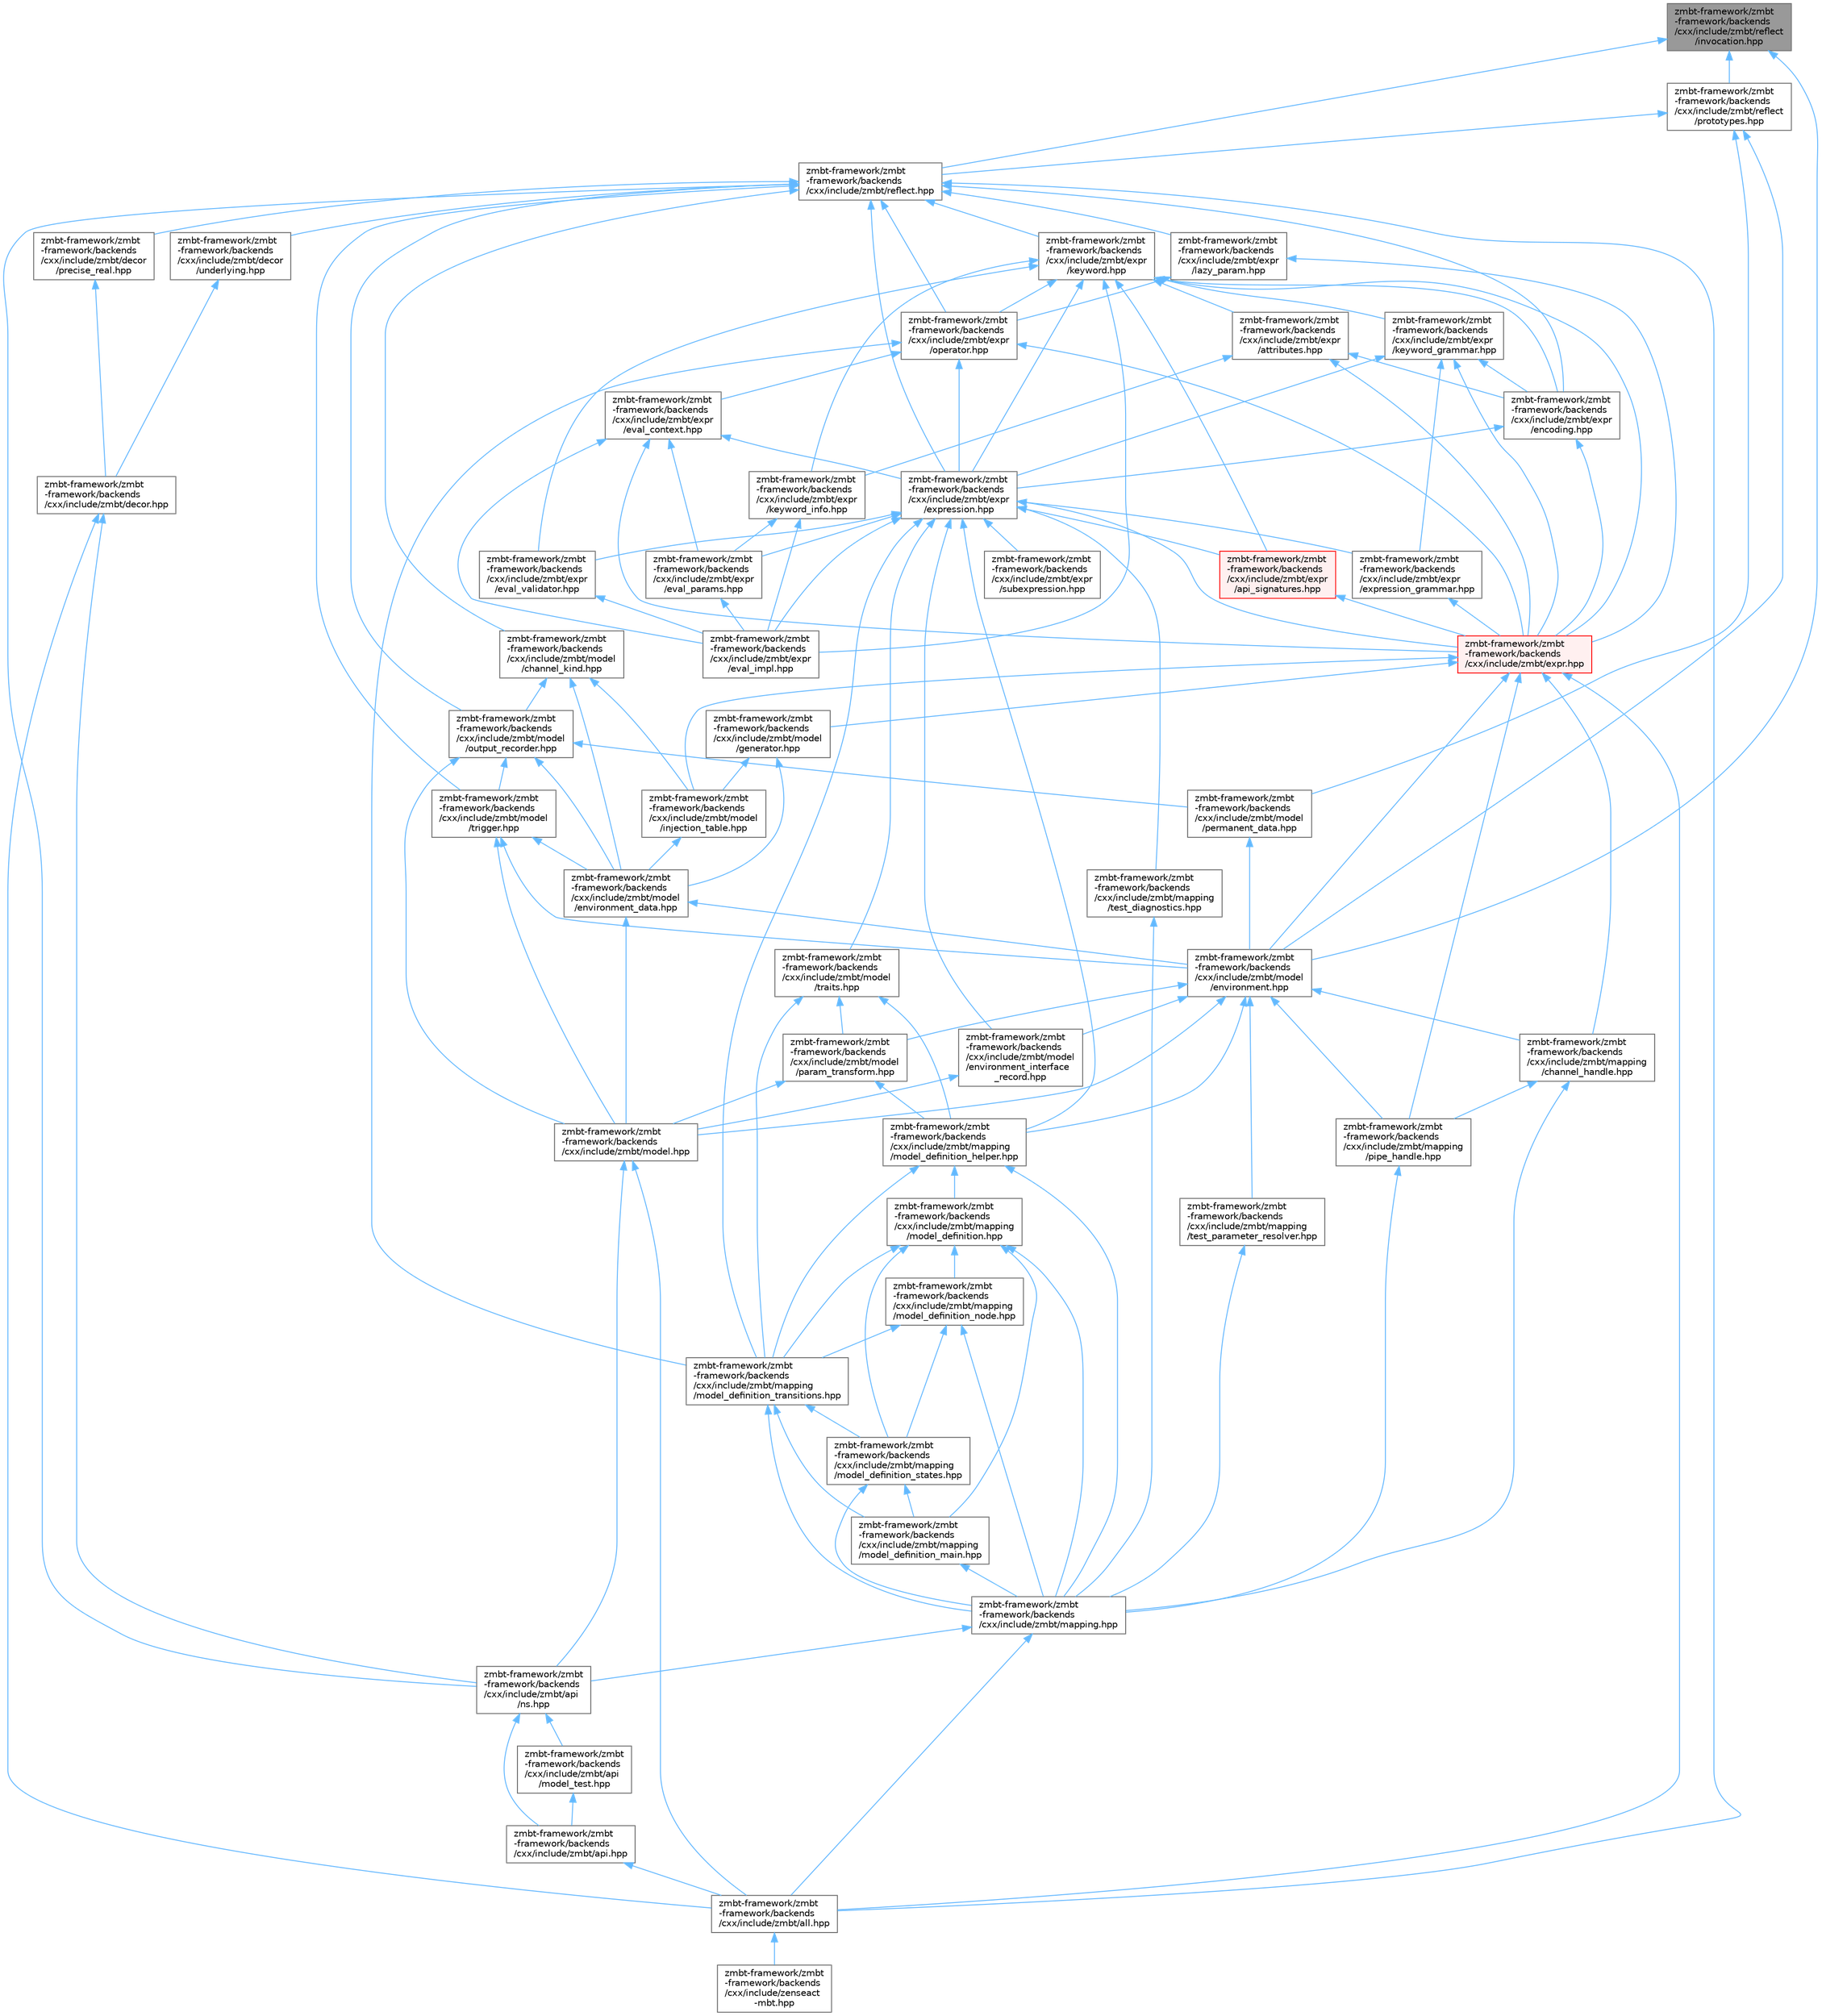 digraph "zmbt-framework/zmbt-framework/backends/cxx/include/zmbt/reflect/invocation.hpp"
{
 // LATEX_PDF_SIZE
  bgcolor="transparent";
  edge [fontname=Helvetica,fontsize=10,labelfontname=Helvetica,labelfontsize=10];
  node [fontname=Helvetica,fontsize=10,shape=box,height=0.2,width=0.4];
  Node1 [id="Node000001",label="zmbt-framework/zmbt\l-framework/backends\l/cxx/include/zmbt/reflect\l/invocation.hpp",height=0.2,width=0.4,color="gray40", fillcolor="grey60", style="filled", fontcolor="black",tooltip=" "];
  Node1 -> Node2 [id="edge1_Node000001_Node000002",dir="back",color="steelblue1",style="solid",tooltip=" "];
  Node2 [id="Node000002",label="zmbt-framework/zmbt\l-framework/backends\l/cxx/include/zmbt/model\l/environment.hpp",height=0.2,width=0.4,color="grey40", fillcolor="white", style="filled",URL="$environment_8hpp.html",tooltip=" "];
  Node2 -> Node3 [id="edge2_Node000002_Node000003",dir="back",color="steelblue1",style="solid",tooltip=" "];
  Node3 [id="Node000003",label="zmbt-framework/zmbt\l-framework/backends\l/cxx/include/zmbt/mapping\l/channel_handle.hpp",height=0.2,width=0.4,color="grey40", fillcolor="white", style="filled",URL="$channel__handle_8hpp.html",tooltip=" "];
  Node3 -> Node4 [id="edge3_Node000003_Node000004",dir="back",color="steelblue1",style="solid",tooltip=" "];
  Node4 [id="Node000004",label="zmbt-framework/zmbt\l-framework/backends\l/cxx/include/zmbt/mapping.hpp",height=0.2,width=0.4,color="grey40", fillcolor="white", style="filled",URL="$mapping_8hpp.html",tooltip=" "];
  Node4 -> Node5 [id="edge4_Node000004_Node000005",dir="back",color="steelblue1",style="solid",tooltip=" "];
  Node5 [id="Node000005",label="zmbt-framework/zmbt\l-framework/backends\l/cxx/include/zmbt/all.hpp",height=0.2,width=0.4,color="grey40", fillcolor="white", style="filled",URL="$all_8hpp.html",tooltip=" "];
  Node5 -> Node6 [id="edge5_Node000005_Node000006",dir="back",color="steelblue1",style="solid",tooltip=" "];
  Node6 [id="Node000006",label="zmbt-framework/zmbt\l-framework/backends\l/cxx/include/zenseact\l-mbt.hpp",height=0.2,width=0.4,color="grey40", fillcolor="white", style="filled",URL="$zenseact-mbt_8hpp.html",tooltip=" "];
  Node4 -> Node7 [id="edge6_Node000004_Node000007",dir="back",color="steelblue1",style="solid",tooltip=" "];
  Node7 [id="Node000007",label="zmbt-framework/zmbt\l-framework/backends\l/cxx/include/zmbt/api\l/ns.hpp",height=0.2,width=0.4,color="grey40", fillcolor="white", style="filled",URL="$ns_8hpp.html",tooltip=" "];
  Node7 -> Node8 [id="edge7_Node000007_Node000008",dir="back",color="steelblue1",style="solid",tooltip=" "];
  Node8 [id="Node000008",label="zmbt-framework/zmbt\l-framework/backends\l/cxx/include/zmbt/api.hpp",height=0.2,width=0.4,color="grey40", fillcolor="white", style="filled",URL="$api_8hpp.html",tooltip=" "];
  Node8 -> Node5 [id="edge8_Node000008_Node000005",dir="back",color="steelblue1",style="solid",tooltip=" "];
  Node7 -> Node9 [id="edge9_Node000007_Node000009",dir="back",color="steelblue1",style="solid",tooltip=" "];
  Node9 [id="Node000009",label="zmbt-framework/zmbt\l-framework/backends\l/cxx/include/zmbt/api\l/model_test.hpp",height=0.2,width=0.4,color="grey40", fillcolor="white", style="filled",URL="$model__test_8hpp.html",tooltip=" "];
  Node9 -> Node8 [id="edge10_Node000009_Node000008",dir="back",color="steelblue1",style="solid",tooltip=" "];
  Node3 -> Node10 [id="edge11_Node000003_Node000010",dir="back",color="steelblue1",style="solid",tooltip=" "];
  Node10 [id="Node000010",label="zmbt-framework/zmbt\l-framework/backends\l/cxx/include/zmbt/mapping\l/pipe_handle.hpp",height=0.2,width=0.4,color="grey40", fillcolor="white", style="filled",URL="$pipe__handle_8hpp.html",tooltip=" "];
  Node10 -> Node4 [id="edge12_Node000010_Node000004",dir="back",color="steelblue1",style="solid",tooltip=" "];
  Node2 -> Node11 [id="edge13_Node000002_Node000011",dir="back",color="steelblue1",style="solid",tooltip=" "];
  Node11 [id="Node000011",label="zmbt-framework/zmbt\l-framework/backends\l/cxx/include/zmbt/mapping\l/model_definition_helper.hpp",height=0.2,width=0.4,color="grey40", fillcolor="white", style="filled",URL="$model__definition__helper_8hpp.html",tooltip=" "];
  Node11 -> Node4 [id="edge14_Node000011_Node000004",dir="back",color="steelblue1",style="solid",tooltip=" "];
  Node11 -> Node12 [id="edge15_Node000011_Node000012",dir="back",color="steelblue1",style="solid",tooltip=" "];
  Node12 [id="Node000012",label="zmbt-framework/zmbt\l-framework/backends\l/cxx/include/zmbt/mapping\l/model_definition.hpp",height=0.2,width=0.4,color="grey40", fillcolor="white", style="filled",URL="$model__definition_8hpp.html",tooltip=" "];
  Node12 -> Node4 [id="edge16_Node000012_Node000004",dir="back",color="steelblue1",style="solid",tooltip=" "];
  Node12 -> Node13 [id="edge17_Node000012_Node000013",dir="back",color="steelblue1",style="solid",tooltip=" "];
  Node13 [id="Node000013",label="zmbt-framework/zmbt\l-framework/backends\l/cxx/include/zmbt/mapping\l/model_definition_main.hpp",height=0.2,width=0.4,color="grey40", fillcolor="white", style="filled",URL="$model__definition__main_8hpp.html",tooltip=" "];
  Node13 -> Node4 [id="edge18_Node000013_Node000004",dir="back",color="steelblue1",style="solid",tooltip=" "];
  Node12 -> Node14 [id="edge19_Node000012_Node000014",dir="back",color="steelblue1",style="solid",tooltip=" "];
  Node14 [id="Node000014",label="zmbt-framework/zmbt\l-framework/backends\l/cxx/include/zmbt/mapping\l/model_definition_node.hpp",height=0.2,width=0.4,color="grey40", fillcolor="white", style="filled",URL="$model__definition__node_8hpp.html",tooltip=" "];
  Node14 -> Node4 [id="edge20_Node000014_Node000004",dir="back",color="steelblue1",style="solid",tooltip=" "];
  Node14 -> Node15 [id="edge21_Node000014_Node000015",dir="back",color="steelblue1",style="solid",tooltip=" "];
  Node15 [id="Node000015",label="zmbt-framework/zmbt\l-framework/backends\l/cxx/include/zmbt/mapping\l/model_definition_states.hpp",height=0.2,width=0.4,color="grey40", fillcolor="white", style="filled",URL="$model__definition__states_8hpp.html",tooltip=" "];
  Node15 -> Node4 [id="edge22_Node000015_Node000004",dir="back",color="steelblue1",style="solid",tooltip=" "];
  Node15 -> Node13 [id="edge23_Node000015_Node000013",dir="back",color="steelblue1",style="solid",tooltip=" "];
  Node14 -> Node16 [id="edge24_Node000014_Node000016",dir="back",color="steelblue1",style="solid",tooltip=" "];
  Node16 [id="Node000016",label="zmbt-framework/zmbt\l-framework/backends\l/cxx/include/zmbt/mapping\l/model_definition_transitions.hpp",height=0.2,width=0.4,color="grey40", fillcolor="white", style="filled",URL="$model__definition__transitions_8hpp.html",tooltip=" "];
  Node16 -> Node4 [id="edge25_Node000016_Node000004",dir="back",color="steelblue1",style="solid",tooltip=" "];
  Node16 -> Node13 [id="edge26_Node000016_Node000013",dir="back",color="steelblue1",style="solid",tooltip=" "];
  Node16 -> Node15 [id="edge27_Node000016_Node000015",dir="back",color="steelblue1",style="solid",tooltip=" "];
  Node12 -> Node15 [id="edge28_Node000012_Node000015",dir="back",color="steelblue1",style="solid",tooltip=" "];
  Node12 -> Node16 [id="edge29_Node000012_Node000016",dir="back",color="steelblue1",style="solid",tooltip=" "];
  Node11 -> Node16 [id="edge30_Node000011_Node000016",dir="back",color="steelblue1",style="solid",tooltip=" "];
  Node2 -> Node10 [id="edge31_Node000002_Node000010",dir="back",color="steelblue1",style="solid",tooltip=" "];
  Node2 -> Node17 [id="edge32_Node000002_Node000017",dir="back",color="steelblue1",style="solid",tooltip=" "];
  Node17 [id="Node000017",label="zmbt-framework/zmbt\l-framework/backends\l/cxx/include/zmbt/mapping\l/test_parameter_resolver.hpp",height=0.2,width=0.4,color="grey40", fillcolor="white", style="filled",URL="$test__parameter__resolver_8hpp.html",tooltip=" "];
  Node17 -> Node4 [id="edge33_Node000017_Node000004",dir="back",color="steelblue1",style="solid",tooltip=" "];
  Node2 -> Node18 [id="edge34_Node000002_Node000018",dir="back",color="steelblue1",style="solid",tooltip=" "];
  Node18 [id="Node000018",label="zmbt-framework/zmbt\l-framework/backends\l/cxx/include/zmbt/model.hpp",height=0.2,width=0.4,color="grey40", fillcolor="white", style="filled",URL="$model_8hpp.html",tooltip=" "];
  Node18 -> Node5 [id="edge35_Node000018_Node000005",dir="back",color="steelblue1",style="solid",tooltip=" "];
  Node18 -> Node7 [id="edge36_Node000018_Node000007",dir="back",color="steelblue1",style="solid",tooltip=" "];
  Node2 -> Node19 [id="edge37_Node000002_Node000019",dir="back",color="steelblue1",style="solid",tooltip=" "];
  Node19 [id="Node000019",label="zmbt-framework/zmbt\l-framework/backends\l/cxx/include/zmbt/model\l/environment_interface\l_record.hpp",height=0.2,width=0.4,color="grey40", fillcolor="white", style="filled",URL="$environment__interface__record_8hpp.html",tooltip=" "];
  Node19 -> Node18 [id="edge38_Node000019_Node000018",dir="back",color="steelblue1",style="solid",tooltip=" "];
  Node2 -> Node20 [id="edge39_Node000002_Node000020",dir="back",color="steelblue1",style="solid",tooltip=" "];
  Node20 [id="Node000020",label="zmbt-framework/zmbt\l-framework/backends\l/cxx/include/zmbt/model\l/param_transform.hpp",height=0.2,width=0.4,color="grey40", fillcolor="white", style="filled",URL="$param__transform_8hpp.html",tooltip=" "];
  Node20 -> Node11 [id="edge40_Node000020_Node000011",dir="back",color="steelblue1",style="solid",tooltip=" "];
  Node20 -> Node18 [id="edge41_Node000020_Node000018",dir="back",color="steelblue1",style="solid",tooltip=" "];
  Node1 -> Node21 [id="edge42_Node000001_Node000021",dir="back",color="steelblue1",style="solid",tooltip=" "];
  Node21 [id="Node000021",label="zmbt-framework/zmbt\l-framework/backends\l/cxx/include/zmbt/reflect.hpp",height=0.2,width=0.4,color="grey40", fillcolor="white", style="filled",URL="$reflect_8hpp.html",tooltip=" "];
  Node21 -> Node5 [id="edge43_Node000021_Node000005",dir="back",color="steelblue1",style="solid",tooltip=" "];
  Node21 -> Node7 [id="edge44_Node000021_Node000007",dir="back",color="steelblue1",style="solid",tooltip=" "];
  Node21 -> Node22 [id="edge45_Node000021_Node000022",dir="back",color="steelblue1",style="solid",tooltip=" "];
  Node22 [id="Node000022",label="zmbt-framework/zmbt\l-framework/backends\l/cxx/include/zmbt/decor\l/precise_real.hpp",height=0.2,width=0.4,color="grey40", fillcolor="white", style="filled",URL="$precise__real_8hpp.html",tooltip=" "];
  Node22 -> Node23 [id="edge46_Node000022_Node000023",dir="back",color="steelblue1",style="solid",tooltip=" "];
  Node23 [id="Node000023",label="zmbt-framework/zmbt\l-framework/backends\l/cxx/include/zmbt/decor.hpp",height=0.2,width=0.4,color="grey40", fillcolor="white", style="filled",URL="$decor_8hpp.html",tooltip=" "];
  Node23 -> Node5 [id="edge47_Node000023_Node000005",dir="back",color="steelblue1",style="solid",tooltip=" "];
  Node23 -> Node7 [id="edge48_Node000023_Node000007",dir="back",color="steelblue1",style="solid",tooltip=" "];
  Node21 -> Node24 [id="edge49_Node000021_Node000024",dir="back",color="steelblue1",style="solid",tooltip=" "];
  Node24 [id="Node000024",label="zmbt-framework/zmbt\l-framework/backends\l/cxx/include/zmbt/decor\l/underlying.hpp",height=0.2,width=0.4,color="grey40", fillcolor="white", style="filled",URL="$underlying_8hpp.html",tooltip=" "];
  Node24 -> Node23 [id="edge50_Node000024_Node000023",dir="back",color="steelblue1",style="solid",tooltip=" "];
  Node21 -> Node25 [id="edge51_Node000021_Node000025",dir="back",color="steelblue1",style="solid",tooltip=" "];
  Node25 [id="Node000025",label="zmbt-framework/zmbt\l-framework/backends\l/cxx/include/zmbt/expr\l/encoding.hpp",height=0.2,width=0.4,color="grey40", fillcolor="white", style="filled",URL="$encoding_8hpp.html",tooltip=" "];
  Node25 -> Node26 [id="edge52_Node000025_Node000026",dir="back",color="steelblue1",style="solid",tooltip=" "];
  Node26 [id="Node000026",label="zmbt-framework/zmbt\l-framework/backends\l/cxx/include/zmbt/expr.hpp",height=0.2,width=0.4,color="red", fillcolor="#FFF0F0", style="filled",URL="$expr_8hpp.html",tooltip=" "];
  Node26 -> Node5 [id="edge53_Node000026_Node000005",dir="back",color="steelblue1",style="solid",tooltip=" "];
  Node26 -> Node3 [id="edge54_Node000026_Node000003",dir="back",color="steelblue1",style="solid",tooltip=" "];
  Node26 -> Node10 [id="edge55_Node000026_Node000010",dir="back",color="steelblue1",style="solid",tooltip=" "];
  Node26 -> Node2 [id="edge56_Node000026_Node000002",dir="back",color="steelblue1",style="solid",tooltip=" "];
  Node26 -> Node27 [id="edge57_Node000026_Node000027",dir="back",color="steelblue1",style="solid",tooltip=" "];
  Node27 [id="Node000027",label="zmbt-framework/zmbt\l-framework/backends\l/cxx/include/zmbt/model\l/generator.hpp",height=0.2,width=0.4,color="grey40", fillcolor="white", style="filled",URL="$generator_8hpp.html",tooltip=" "];
  Node27 -> Node28 [id="edge58_Node000027_Node000028",dir="back",color="steelblue1",style="solid",tooltip=" "];
  Node28 [id="Node000028",label="zmbt-framework/zmbt\l-framework/backends\l/cxx/include/zmbt/model\l/environment_data.hpp",height=0.2,width=0.4,color="grey40", fillcolor="white", style="filled",URL="$environment__data_8hpp.html",tooltip=" "];
  Node28 -> Node18 [id="edge59_Node000028_Node000018",dir="back",color="steelblue1",style="solid",tooltip=" "];
  Node28 -> Node2 [id="edge60_Node000028_Node000002",dir="back",color="steelblue1",style="solid",tooltip=" "];
  Node27 -> Node29 [id="edge61_Node000027_Node000029",dir="back",color="steelblue1",style="solid",tooltip=" "];
  Node29 [id="Node000029",label="zmbt-framework/zmbt\l-framework/backends\l/cxx/include/zmbt/model\l/injection_table.hpp",height=0.2,width=0.4,color="grey40", fillcolor="white", style="filled",URL="$injection__table_8hpp.html",tooltip=" "];
  Node29 -> Node28 [id="edge62_Node000029_Node000028",dir="back",color="steelblue1",style="solid",tooltip=" "];
  Node26 -> Node29 [id="edge63_Node000026_Node000029",dir="back",color="steelblue1",style="solid",tooltip=" "];
  Node25 -> Node31 [id="edge64_Node000025_Node000031",dir="back",color="steelblue1",style="solid",tooltip=" "];
  Node31 [id="Node000031",label="zmbt-framework/zmbt\l-framework/backends\l/cxx/include/zmbt/expr\l/expression.hpp",height=0.2,width=0.4,color="grey40", fillcolor="white", style="filled",URL="$expression_8hpp.html",tooltip=" "];
  Node31 -> Node26 [id="edge65_Node000031_Node000026",dir="back",color="steelblue1",style="solid",tooltip=" "];
  Node31 -> Node32 [id="edge66_Node000031_Node000032",dir="back",color="steelblue1",style="solid",tooltip=" "];
  Node32 [id="Node000032",label="zmbt-framework/zmbt\l-framework/backends\l/cxx/include/zmbt/expr\l/api_signatures.hpp",height=0.2,width=0.4,color="red", fillcolor="#FFF0F0", style="filled",URL="$api__signatures_8hpp.html",tooltip=" "];
  Node32 -> Node26 [id="edge67_Node000032_Node000026",dir="back",color="steelblue1",style="solid",tooltip=" "];
  Node31 -> Node34 [id="edge68_Node000031_Node000034",dir="back",color="steelblue1",style="solid",tooltip=" "];
  Node34 [id="Node000034",label="zmbt-framework/zmbt\l-framework/backends\l/cxx/include/zmbt/expr\l/eval_impl.hpp",height=0.2,width=0.4,color="grey40", fillcolor="white", style="filled",URL="$eval__impl_8hpp.html",tooltip=" "];
  Node31 -> Node35 [id="edge69_Node000031_Node000035",dir="back",color="steelblue1",style="solid",tooltip=" "];
  Node35 [id="Node000035",label="zmbt-framework/zmbt\l-framework/backends\l/cxx/include/zmbt/expr\l/eval_params.hpp",height=0.2,width=0.4,color="grey40", fillcolor="white", style="filled",URL="$eval__params_8hpp.html",tooltip=" "];
  Node35 -> Node34 [id="edge70_Node000035_Node000034",dir="back",color="steelblue1",style="solid",tooltip=" "];
  Node31 -> Node36 [id="edge71_Node000031_Node000036",dir="back",color="steelblue1",style="solid",tooltip=" "];
  Node36 [id="Node000036",label="zmbt-framework/zmbt\l-framework/backends\l/cxx/include/zmbt/expr\l/eval_validator.hpp",height=0.2,width=0.4,color="grey40", fillcolor="white", style="filled",URL="$eval__validator_8hpp.html",tooltip=" "];
  Node36 -> Node34 [id="edge72_Node000036_Node000034",dir="back",color="steelblue1",style="solid",tooltip=" "];
  Node31 -> Node37 [id="edge73_Node000031_Node000037",dir="back",color="steelblue1",style="solid",tooltip=" "];
  Node37 [id="Node000037",label="zmbt-framework/zmbt\l-framework/backends\l/cxx/include/zmbt/expr\l/expression_grammar.hpp",height=0.2,width=0.4,color="grey40", fillcolor="white", style="filled",URL="$expression__grammar_8hpp.html",tooltip=" "];
  Node37 -> Node26 [id="edge74_Node000037_Node000026",dir="back",color="steelblue1",style="solid",tooltip=" "];
  Node31 -> Node38 [id="edge75_Node000031_Node000038",dir="back",color="steelblue1",style="solid",tooltip=" "];
  Node38 [id="Node000038",label="zmbt-framework/zmbt\l-framework/backends\l/cxx/include/zmbt/expr\l/subexpression.hpp",height=0.2,width=0.4,color="grey40", fillcolor="white", style="filled",URL="$subexpression_8hpp.html",tooltip=" "];
  Node31 -> Node11 [id="edge76_Node000031_Node000011",dir="back",color="steelblue1",style="solid",tooltip=" "];
  Node31 -> Node16 [id="edge77_Node000031_Node000016",dir="back",color="steelblue1",style="solid",tooltip=" "];
  Node31 -> Node39 [id="edge78_Node000031_Node000039",dir="back",color="steelblue1",style="solid",tooltip=" "];
  Node39 [id="Node000039",label="zmbt-framework/zmbt\l-framework/backends\l/cxx/include/zmbt/mapping\l/test_diagnostics.hpp",height=0.2,width=0.4,color="grey40", fillcolor="white", style="filled",URL="$test__diagnostics_8hpp.html",tooltip=" "];
  Node39 -> Node4 [id="edge79_Node000039_Node000004",dir="back",color="steelblue1",style="solid",tooltip=" "];
  Node31 -> Node19 [id="edge80_Node000031_Node000019",dir="back",color="steelblue1",style="solid",tooltip=" "];
  Node31 -> Node40 [id="edge81_Node000031_Node000040",dir="back",color="steelblue1",style="solid",tooltip=" "];
  Node40 [id="Node000040",label="zmbt-framework/zmbt\l-framework/backends\l/cxx/include/zmbt/model\l/traits.hpp",height=0.2,width=0.4,color="grey40", fillcolor="white", style="filled",URL="$traits_8hpp.html",tooltip=" "];
  Node40 -> Node11 [id="edge82_Node000040_Node000011",dir="back",color="steelblue1",style="solid",tooltip=" "];
  Node40 -> Node16 [id="edge83_Node000040_Node000016",dir="back",color="steelblue1",style="solid",tooltip=" "];
  Node40 -> Node20 [id="edge84_Node000040_Node000020",dir="back",color="steelblue1",style="solid",tooltip=" "];
  Node21 -> Node31 [id="edge85_Node000021_Node000031",dir="back",color="steelblue1",style="solid",tooltip=" "];
  Node21 -> Node41 [id="edge86_Node000021_Node000041",dir="back",color="steelblue1",style="solid",tooltip=" "];
  Node41 [id="Node000041",label="zmbt-framework/zmbt\l-framework/backends\l/cxx/include/zmbt/expr\l/keyword.hpp",height=0.2,width=0.4,color="grey40", fillcolor="white", style="filled",URL="$keyword_8hpp.html",tooltip=" "];
  Node41 -> Node26 [id="edge87_Node000041_Node000026",dir="back",color="steelblue1",style="solid",tooltip=" "];
  Node41 -> Node32 [id="edge88_Node000041_Node000032",dir="back",color="steelblue1",style="solid",tooltip=" "];
  Node41 -> Node42 [id="edge89_Node000041_Node000042",dir="back",color="steelblue1",style="solid",tooltip=" "];
  Node42 [id="Node000042",label="zmbt-framework/zmbt\l-framework/backends\l/cxx/include/zmbt/expr\l/attributes.hpp",height=0.2,width=0.4,color="grey40", fillcolor="white", style="filled",URL="$attributes_8hpp.html",tooltip=" "];
  Node42 -> Node26 [id="edge90_Node000042_Node000026",dir="back",color="steelblue1",style="solid",tooltip=" "];
  Node42 -> Node25 [id="edge91_Node000042_Node000025",dir="back",color="steelblue1",style="solid",tooltip=" "];
  Node42 -> Node43 [id="edge92_Node000042_Node000043",dir="back",color="steelblue1",style="solid",tooltip=" "];
  Node43 [id="Node000043",label="zmbt-framework/zmbt\l-framework/backends\l/cxx/include/zmbt/expr\l/keyword_info.hpp",height=0.2,width=0.4,color="grey40", fillcolor="white", style="filled",URL="$keyword__info_8hpp.html",tooltip=" "];
  Node43 -> Node34 [id="edge93_Node000043_Node000034",dir="back",color="steelblue1",style="solid",tooltip=" "];
  Node43 -> Node35 [id="edge94_Node000043_Node000035",dir="back",color="steelblue1",style="solid",tooltip=" "];
  Node41 -> Node25 [id="edge95_Node000041_Node000025",dir="back",color="steelblue1",style="solid",tooltip=" "];
  Node41 -> Node34 [id="edge96_Node000041_Node000034",dir="back",color="steelblue1",style="solid",tooltip=" "];
  Node41 -> Node36 [id="edge97_Node000041_Node000036",dir="back",color="steelblue1",style="solid",tooltip=" "];
  Node41 -> Node31 [id="edge98_Node000041_Node000031",dir="back",color="steelblue1",style="solid",tooltip=" "];
  Node41 -> Node44 [id="edge99_Node000041_Node000044",dir="back",color="steelblue1",style="solid",tooltip=" "];
  Node44 [id="Node000044",label="zmbt-framework/zmbt\l-framework/backends\l/cxx/include/zmbt/expr\l/keyword_grammar.hpp",height=0.2,width=0.4,color="grey40", fillcolor="white", style="filled",URL="$keyword__grammar_8hpp.html",tooltip=" "];
  Node44 -> Node26 [id="edge100_Node000044_Node000026",dir="back",color="steelblue1",style="solid",tooltip=" "];
  Node44 -> Node25 [id="edge101_Node000044_Node000025",dir="back",color="steelblue1",style="solid",tooltip=" "];
  Node44 -> Node31 [id="edge102_Node000044_Node000031",dir="back",color="steelblue1",style="solid",tooltip=" "];
  Node44 -> Node37 [id="edge103_Node000044_Node000037",dir="back",color="steelblue1",style="solid",tooltip=" "];
  Node41 -> Node43 [id="edge104_Node000041_Node000043",dir="back",color="steelblue1",style="solid",tooltip=" "];
  Node41 -> Node45 [id="edge105_Node000041_Node000045",dir="back",color="steelblue1",style="solid",tooltip=" "];
  Node45 [id="Node000045",label="zmbt-framework/zmbt\l-framework/backends\l/cxx/include/zmbt/expr\l/operator.hpp",height=0.2,width=0.4,color="grey40", fillcolor="white", style="filled",URL="$operator_8hpp.html",tooltip=" "];
  Node45 -> Node26 [id="edge106_Node000045_Node000026",dir="back",color="steelblue1",style="solid",tooltip=" "];
  Node45 -> Node46 [id="edge107_Node000045_Node000046",dir="back",color="steelblue1",style="solid",tooltip=" "];
  Node46 [id="Node000046",label="zmbt-framework/zmbt\l-framework/backends\l/cxx/include/zmbt/expr\l/eval_context.hpp",height=0.2,width=0.4,color="grey40", fillcolor="white", style="filled",URL="$eval__context_8hpp.html",tooltip=" "];
  Node46 -> Node26 [id="edge108_Node000046_Node000026",dir="back",color="steelblue1",style="solid",tooltip=" "];
  Node46 -> Node34 [id="edge109_Node000046_Node000034",dir="back",color="steelblue1",style="solid",tooltip=" "];
  Node46 -> Node35 [id="edge110_Node000046_Node000035",dir="back",color="steelblue1",style="solid",tooltip=" "];
  Node46 -> Node31 [id="edge111_Node000046_Node000031",dir="back",color="steelblue1",style="solid",tooltip=" "];
  Node45 -> Node31 [id="edge112_Node000045_Node000031",dir="back",color="steelblue1",style="solid",tooltip=" "];
  Node45 -> Node16 [id="edge113_Node000045_Node000016",dir="back",color="steelblue1",style="solid",tooltip=" "];
  Node21 -> Node47 [id="edge114_Node000021_Node000047",dir="back",color="steelblue1",style="solid",tooltip=" "];
  Node47 [id="Node000047",label="zmbt-framework/zmbt\l-framework/backends\l/cxx/include/zmbt/expr\l/lazy_param.hpp",height=0.2,width=0.4,color="grey40", fillcolor="white", style="filled",URL="$lazy__param_8hpp.html",tooltip=" "];
  Node47 -> Node26 [id="edge115_Node000047_Node000026",dir="back",color="steelblue1",style="solid",tooltip=" "];
  Node47 -> Node45 [id="edge116_Node000047_Node000045",dir="back",color="steelblue1",style="solid",tooltip=" "];
  Node21 -> Node45 [id="edge117_Node000021_Node000045",dir="back",color="steelblue1",style="solid",tooltip=" "];
  Node21 -> Node48 [id="edge118_Node000021_Node000048",dir="back",color="steelblue1",style="solid",tooltip=" "];
  Node48 [id="Node000048",label="zmbt-framework/zmbt\l-framework/backends\l/cxx/include/zmbt/model\l/channel_kind.hpp",height=0.2,width=0.4,color="grey40", fillcolor="white", style="filled",URL="$channel__kind_8hpp.html",tooltip=" "];
  Node48 -> Node28 [id="edge119_Node000048_Node000028",dir="back",color="steelblue1",style="solid",tooltip=" "];
  Node48 -> Node29 [id="edge120_Node000048_Node000029",dir="back",color="steelblue1",style="solid",tooltip=" "];
  Node48 -> Node49 [id="edge121_Node000048_Node000049",dir="back",color="steelblue1",style="solid",tooltip=" "];
  Node49 [id="Node000049",label="zmbt-framework/zmbt\l-framework/backends\l/cxx/include/zmbt/model\l/output_recorder.hpp",height=0.2,width=0.4,color="grey40", fillcolor="white", style="filled",URL="$output__recorder_8hpp.html",tooltip=" "];
  Node49 -> Node18 [id="edge122_Node000049_Node000018",dir="back",color="steelblue1",style="solid",tooltip=" "];
  Node49 -> Node28 [id="edge123_Node000049_Node000028",dir="back",color="steelblue1",style="solid",tooltip=" "];
  Node49 -> Node50 [id="edge124_Node000049_Node000050",dir="back",color="steelblue1",style="solid",tooltip=" "];
  Node50 [id="Node000050",label="zmbt-framework/zmbt\l-framework/backends\l/cxx/include/zmbt/model\l/permanent_data.hpp",height=0.2,width=0.4,color="grey40", fillcolor="white", style="filled",URL="$permanent__data_8hpp.html",tooltip=" "];
  Node50 -> Node2 [id="edge125_Node000050_Node000002",dir="back",color="steelblue1",style="solid",tooltip=" "];
  Node49 -> Node51 [id="edge126_Node000049_Node000051",dir="back",color="steelblue1",style="solid",tooltip=" "];
  Node51 [id="Node000051",label="zmbt-framework/zmbt\l-framework/backends\l/cxx/include/zmbt/model\l/trigger.hpp",height=0.2,width=0.4,color="grey40", fillcolor="white", style="filled",URL="$trigger_8hpp.html",tooltip=" "];
  Node51 -> Node18 [id="edge127_Node000051_Node000018",dir="back",color="steelblue1",style="solid",tooltip=" "];
  Node51 -> Node2 [id="edge128_Node000051_Node000002",dir="back",color="steelblue1",style="solid",tooltip=" "];
  Node51 -> Node28 [id="edge129_Node000051_Node000028",dir="back",color="steelblue1",style="solid",tooltip=" "];
  Node21 -> Node49 [id="edge130_Node000021_Node000049",dir="back",color="steelblue1",style="solid",tooltip=" "];
  Node21 -> Node51 [id="edge131_Node000021_Node000051",dir="back",color="steelblue1",style="solid",tooltip=" "];
  Node1 -> Node52 [id="edge132_Node000001_Node000052",dir="back",color="steelblue1",style="solid",tooltip=" "];
  Node52 [id="Node000052",label="zmbt-framework/zmbt\l-framework/backends\l/cxx/include/zmbt/reflect\l/prototypes.hpp",height=0.2,width=0.4,color="grey40", fillcolor="white", style="filled",URL="$prototypes_8hpp.html",tooltip=" "];
  Node52 -> Node2 [id="edge133_Node000052_Node000002",dir="back",color="steelblue1",style="solid",tooltip=" "];
  Node52 -> Node50 [id="edge134_Node000052_Node000050",dir="back",color="steelblue1",style="solid",tooltip=" "];
  Node52 -> Node21 [id="edge135_Node000052_Node000021",dir="back",color="steelblue1",style="solid",tooltip=" "];
}

